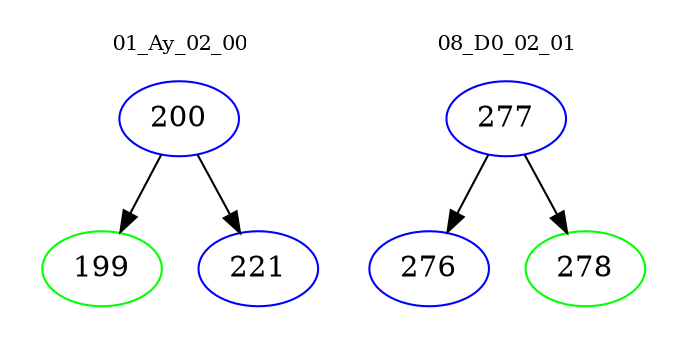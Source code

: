 digraph{
subgraph cluster_0 {
color = white
label = "01_Ay_02_00";
fontsize=10;
T0_200 [label="200", color="blue"]
T0_200 -> T0_199 [color="black"]
T0_199 [label="199", color="green"]
T0_200 -> T0_221 [color="black"]
T0_221 [label="221", color="blue"]
}
subgraph cluster_1 {
color = white
label = "08_D0_02_01";
fontsize=10;
T1_277 [label="277", color="blue"]
T1_277 -> T1_276 [color="black"]
T1_276 [label="276", color="blue"]
T1_277 -> T1_278 [color="black"]
T1_278 [label="278", color="green"]
}
}
